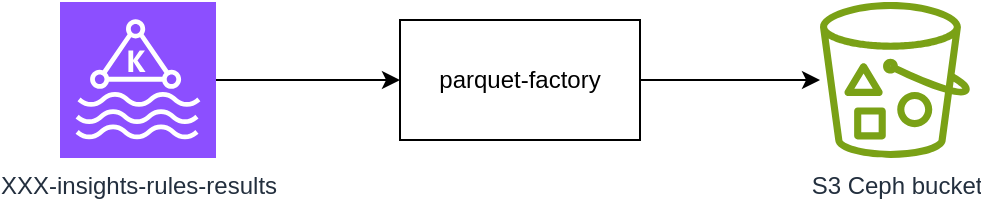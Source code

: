 <mxfile version="24.2.5" type="device">
  <diagram name="Page-1" id="8kfx2Spz5ayO2THmzasY">
    <mxGraphModel dx="1234" dy="1230" grid="1" gridSize="10" guides="1" tooltips="1" connect="1" arrows="1" fold="1" page="1" pageScale="1" pageWidth="827" pageHeight="1169" math="0" shadow="0">
      <root>
        <mxCell id="0" />
        <mxCell id="1" parent="0" />
        <mxCell id="qLBhzHUplsTjAalFB9cu-4" value="" style="edgeStyle=orthogonalEdgeStyle;rounded=0;orthogonalLoop=1;jettySize=auto;html=1;" edge="1" parent="1" source="qLBhzHUplsTjAalFB9cu-1" target="qLBhzHUplsTjAalFB9cu-2">
          <mxGeometry relative="1" as="geometry" />
        </mxCell>
        <mxCell id="qLBhzHUplsTjAalFB9cu-1" value="XXX-insights-rules-results" style="sketch=0;points=[[0,0,0],[0.25,0,0],[0.5,0,0],[0.75,0,0],[1,0,0],[0,1,0],[0.25,1,0],[0.5,1,0],[0.75,1,0],[1,1,0],[0,0.25,0],[0,0.5,0],[0,0.75,0],[1,0.25,0],[1,0.5,0],[1,0.75,0]];outlineConnect=0;fontColor=#232F3E;fillColor=#8C4FFF;strokeColor=#ffffff;dashed=0;verticalLabelPosition=bottom;verticalAlign=top;align=center;html=1;fontSize=12;fontStyle=0;aspect=fixed;shape=mxgraph.aws4.resourceIcon;resIcon=mxgraph.aws4.managed_streaming_for_kafka;" vertex="1" parent="1">
          <mxGeometry x="80" y="190" width="78" height="78" as="geometry" />
        </mxCell>
        <mxCell id="qLBhzHUplsTjAalFB9cu-5" value="" style="edgeStyle=orthogonalEdgeStyle;rounded=0;orthogonalLoop=1;jettySize=auto;html=1;" edge="1" parent="1" source="qLBhzHUplsTjAalFB9cu-2" target="qLBhzHUplsTjAalFB9cu-3">
          <mxGeometry relative="1" as="geometry" />
        </mxCell>
        <mxCell id="qLBhzHUplsTjAalFB9cu-2" value="parquet-factory" style="rounded=0;whiteSpace=wrap;html=1;" vertex="1" parent="1">
          <mxGeometry x="250" y="199" width="120" height="60" as="geometry" />
        </mxCell>
        <mxCell id="qLBhzHUplsTjAalFB9cu-3" value="S3 Ceph bucket" style="sketch=0;outlineConnect=0;fontColor=#232F3E;gradientColor=none;fillColor=#7AA116;strokeColor=none;dashed=0;verticalLabelPosition=bottom;verticalAlign=top;align=center;html=1;fontSize=12;fontStyle=0;aspect=fixed;pointerEvents=1;shape=mxgraph.aws4.bucket_with_objects;" vertex="1" parent="1">
          <mxGeometry x="460" y="190" width="75" height="78" as="geometry" />
        </mxCell>
      </root>
    </mxGraphModel>
  </diagram>
</mxfile>
